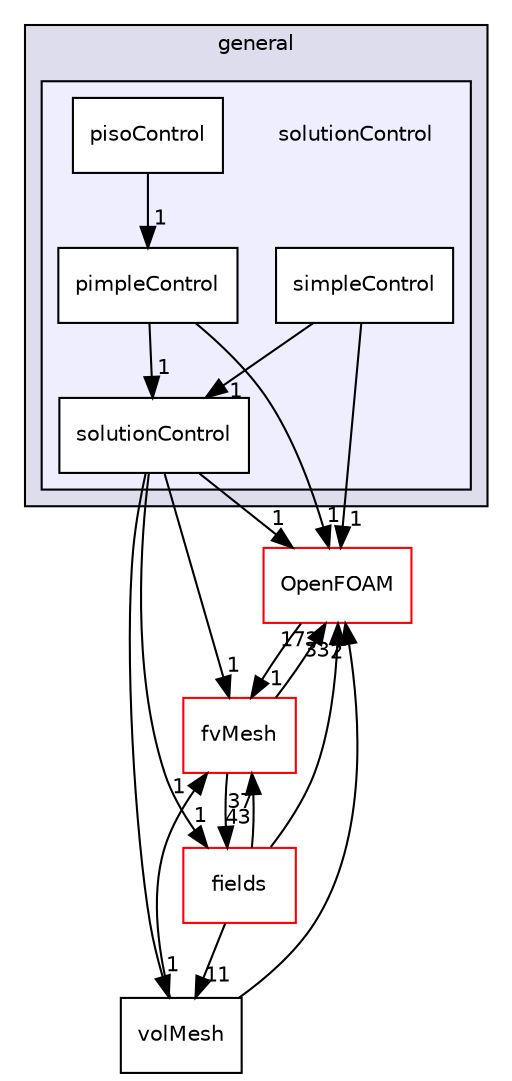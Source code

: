 digraph "src/finiteVolume/cfdTools/general/solutionControl" {
  bgcolor=transparent;
  compound=true
  node [ fontsize="10", fontname="Helvetica"];
  edge [ labelfontsize="10", labelfontname="Helvetica"];
  subgraph clusterdir_c5259e3096ae0265e0b8b287024f0a94 {
    graph [ bgcolor="#ddddee", pencolor="black", label="general" fontname="Helvetica", fontsize="10", URL="dir_c5259e3096ae0265e0b8b287024f0a94.html"]
  subgraph clusterdir_e111b7571eb84571841d37972aec8430 {
    graph [ bgcolor="#eeeeff", pencolor="black", label="" URL="dir_e111b7571eb84571841d37972aec8430.html"];
    dir_e111b7571eb84571841d37972aec8430 [shape=plaintext label="solutionControl"];
    dir_af47b2471b3573ea1aa080d70933eb75 [shape=box label="pimpleControl" color="black" fillcolor="white" style="filled" URL="dir_af47b2471b3573ea1aa080d70933eb75.html"];
    dir_8c219b854309b5301ed8fa5f872891bb [shape=box label="pisoControl" color="black" fillcolor="white" style="filled" URL="dir_8c219b854309b5301ed8fa5f872891bb.html"];
    dir_66948b7594ecaa37d529473f4d1fca93 [shape=box label="simpleControl" color="black" fillcolor="white" style="filled" URL="dir_66948b7594ecaa37d529473f4d1fca93.html"];
    dir_87c1225b0ef4530e8f908d08af8f2547 [shape=box label="solutionControl" color="black" fillcolor="white" style="filled" URL="dir_87c1225b0ef4530e8f908d08af8f2547.html"];
  }
  }
  dir_25ab4a83a983f7bb7a38b7f63bb141b7 [shape=box label="fields" color="red" URL="dir_25ab4a83a983f7bb7a38b7f63bb141b7.html"];
  dir_1a4209badf8dc5d7c181708103efea60 [shape=box label="volMesh" URL="dir_1a4209badf8dc5d7c181708103efea60.html"];
  dir_c382fa095c9c33d8673c0dd60aaef275 [shape=box label="fvMesh" color="red" URL="dir_c382fa095c9c33d8673c0dd60aaef275.html"];
  dir_c5473ff19b20e6ec4dfe5c310b3778a8 [shape=box label="OpenFOAM" color="red" URL="dir_c5473ff19b20e6ec4dfe5c310b3778a8.html"];
  dir_25ab4a83a983f7bb7a38b7f63bb141b7->dir_1a4209badf8dc5d7c181708103efea60 [headlabel="11", labeldistance=1.5 headhref="dir_000934_001266.html"];
  dir_25ab4a83a983f7bb7a38b7f63bb141b7->dir_c382fa095c9c33d8673c0dd60aaef275 [headlabel="37", labeldistance=1.5 headhref="dir_000934_001120.html"];
  dir_25ab4a83a983f7bb7a38b7f63bb141b7->dir_c5473ff19b20e6ec4dfe5c310b3778a8 [headlabel="337", labeldistance=1.5 headhref="dir_000934_001892.html"];
  dir_af47b2471b3573ea1aa080d70933eb75->dir_87c1225b0ef4530e8f908d08af8f2547 [headlabel="1", labeldistance=1.5 headhref="dir_000917_000920.html"];
  dir_af47b2471b3573ea1aa080d70933eb75->dir_c5473ff19b20e6ec4dfe5c310b3778a8 [headlabel="1", labeldistance=1.5 headhref="dir_000917_001892.html"];
  dir_87c1225b0ef4530e8f908d08af8f2547->dir_25ab4a83a983f7bb7a38b7f63bb141b7 [headlabel="1", labeldistance=1.5 headhref="dir_000920_000934.html"];
  dir_87c1225b0ef4530e8f908d08af8f2547->dir_1a4209badf8dc5d7c181708103efea60 [headlabel="1", labeldistance=1.5 headhref="dir_000920_001266.html"];
  dir_87c1225b0ef4530e8f908d08af8f2547->dir_c382fa095c9c33d8673c0dd60aaef275 [headlabel="1", labeldistance=1.5 headhref="dir_000920_001120.html"];
  dir_87c1225b0ef4530e8f908d08af8f2547->dir_c5473ff19b20e6ec4dfe5c310b3778a8 [headlabel="1", labeldistance=1.5 headhref="dir_000920_001892.html"];
  dir_1a4209badf8dc5d7c181708103efea60->dir_c382fa095c9c33d8673c0dd60aaef275 [headlabel="1", labeldistance=1.5 headhref="dir_001266_001120.html"];
  dir_1a4209badf8dc5d7c181708103efea60->dir_c5473ff19b20e6ec4dfe5c310b3778a8 [headlabel="2", labeldistance=1.5 headhref="dir_001266_001892.html"];
  dir_8c219b854309b5301ed8fa5f872891bb->dir_af47b2471b3573ea1aa080d70933eb75 [headlabel="1", labeldistance=1.5 headhref="dir_000918_000917.html"];
  dir_c382fa095c9c33d8673c0dd60aaef275->dir_25ab4a83a983f7bb7a38b7f63bb141b7 [headlabel="43", labeldistance=1.5 headhref="dir_001120_000934.html"];
  dir_c382fa095c9c33d8673c0dd60aaef275->dir_c5473ff19b20e6ec4dfe5c310b3778a8 [headlabel="173", labeldistance=1.5 headhref="dir_001120_001892.html"];
  dir_66948b7594ecaa37d529473f4d1fca93->dir_87c1225b0ef4530e8f908d08af8f2547 [headlabel="1", labeldistance=1.5 headhref="dir_000919_000920.html"];
  dir_66948b7594ecaa37d529473f4d1fca93->dir_c5473ff19b20e6ec4dfe5c310b3778a8 [headlabel="1", labeldistance=1.5 headhref="dir_000919_001892.html"];
  dir_c5473ff19b20e6ec4dfe5c310b3778a8->dir_c382fa095c9c33d8673c0dd60aaef275 [headlabel="1", labeldistance=1.5 headhref="dir_001892_001120.html"];
}
